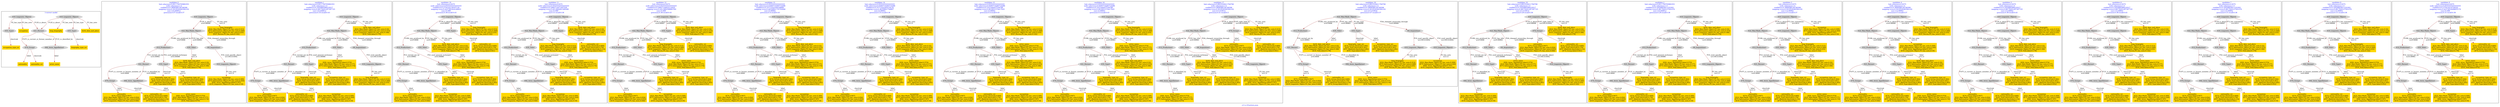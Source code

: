 digraph n0 {
fontcolor="blue"
remincross="true"
label="s11-s-19-artists.json"
subgraph cluster_0 {
label="1-correct model"
n2[style="filled",color="white",fillcolor="lightgray",label="E21_Person1"];
n3[style="filled",color="white",fillcolor="lightgray",label="E74_Group1"];
n4[style="filled",color="white",fillcolor="lightgray",label="E82_Actor_Appellation1"];
n5[style="filled",color="white",fillcolor="lightgray",label="E33_Linguistic_Object1"];
n6[style="filled",color="white",fillcolor="lightgray",label="E55_Type1"];
n7[shape="plaintext",style="filled",fillcolor="gold",label="birth_data_and_place"];
n8[shape="plaintext",style="filled",fillcolor="gold",label="long_biography"];
n9[style="filled",color="white",fillcolor="lightgray",label="E33_Linguistic_Object2"];
n10[style="filled",color="white",fillcolor="lightgray",label="E55_Type2"];
n11[shape="plaintext",style="filled",fillcolor="gold",label="occupation"];
n12[shape="plaintext",style="filled",fillcolor="gold",label="biography_type_uri"];
n13[shape="plaintext",style="filled",fillcolor="gold",label="occupation_type_uri"];
n14[shape="plaintext",style="filled",fillcolor="gold",label="nationality_uri"];
n15[shape="plaintext",style="filled",fillcolor="gold",label="nationality"];
n16[shape="plaintext",style="filled",fillcolor="gold",label="artist_name"];
}
subgraph cluster_1 {
label="candidate 0\nlink coherence:0.9411764705882353\nnode coherence:1.0\nconfidence:0.3808588156746306\nmapping score:0.5019529385582102\ncost:116.008912\n-precision:0.47-recall:0.57"
n18[style="filled",color="white",fillcolor="lightgray",label="E12_Production1"];
n19[style="filled",color="white",fillcolor="lightgray",label="E21_Person1"];
n20[style="filled",color="white",fillcolor="lightgray",label="E55_Type1"];
n21[style="filled",color="white",fillcolor="lightgray",label="E74_Group1"];
n22[style="filled",color="white",fillcolor="lightgray",label="E82_Actor_Appellation1"];
n23[style="filled",color="white",fillcolor="lightgray",label="E22_Man-Made_Object1"];
n24[style="filled",color="white",fillcolor="lightgray",label="E35_Title1"];
n25[style="filled",color="white",fillcolor="lightgray",label="E8_Acquisition1"];
n26[style="filled",color="white",fillcolor="lightgray",label="E33_Linguistic_Object1"];
n27[style="filled",color="white",fillcolor="lightgray",label="E33_Linguistic_Object2"];
n28[shape="plaintext",style="filled",fillcolor="gold",label="nationality\n[E74_Group,label,0.847]\n[E22_Man-Made_Object,P3_has_note,0.054]\n[E73_Information_Object,P3_has_note,0.053]\n[E33_Linguistic_Object,P3_has_note,0.046]"];
n29[shape="plaintext",style="filled",fillcolor="gold",label="biography_type_uri\n[E74_Group,classLink,0.364]\n[E55_Type,classLink,0.301]\n[E57_Material,classLink,0.282]\n[E55_Type,label,0.052]"];
n30[shape="plaintext",style="filled",fillcolor="gold",label="occupation\n[E22_Man-Made_Object,P3_has_note,0.309]\n[E73_Information_Object,P3_has_note,0.304]\n[E82_Actor_Appellation,label,0.197]\n[E33_Linguistic_Object,P3_has_note,0.19]"];
n31[shape="plaintext",style="filled",fillcolor="gold",label="occupation_type_uri\n[E74_Group,classLink,0.364]\n[E55_Type,classLink,0.301]\n[E57_Material,classLink,0.282]\n[E55_Type,label,0.052]"];
n32[shape="plaintext",style="filled",fillcolor="gold",label="nationality_uri\n[E74_Group,classLink,0.669]\n[E55_Type,classLink,0.176]\n[E57_Material,classLink,0.114]\n[E74_Group,label,0.041]"];
n33[shape="plaintext",style="filled",fillcolor="gold",label="artist_name\n[E82_Actor_Appellation,label,0.574]\n[E22_Man-Made_Object,P3_has_note,0.177]\n[E73_Information_Object,P3_has_note,0.174]\n[E35_Title,label,0.075]"];
n34[shape="plaintext",style="filled",fillcolor="gold",label="long_biography\n[E22_Man-Made_Object,P3_has_note,0.313]\n[E73_Information_Object,P3_has_note,0.309]\n[E33_Linguistic_Object,P3_has_note,0.235]\n[E21_Person,P3_has_note,0.142]"];
n35[shape="plaintext",style="filled",fillcolor="gold",label="birth_data_and_place\n[E22_Man-Made_Object,P3_has_note,0.32]\n[E73_Information_Object,P3_has_note,0.315]\n[E33_Linguistic_Object,P3_has_note,0.186]\n[E35_Title,label,0.179]"];
}
subgraph cluster_2 {
label="candidate 1\nlink coherence:0.9411764705882353\nnode coherence:1.0\nconfidence:0.3202860389219317\nmapping score:0.48176201297397725\ncost:116.008912\n-precision:0.35-recall:0.43"
n37[style="filled",color="white",fillcolor="lightgray",label="E12_Production1"];
n38[style="filled",color="white",fillcolor="lightgray",label="E21_Person1"];
n39[style="filled",color="white",fillcolor="lightgray",label="E55_Type1"];
n40[style="filled",color="white",fillcolor="lightgray",label="E74_Group1"];
n41[style="filled",color="white",fillcolor="lightgray",label="E82_Actor_Appellation1"];
n42[style="filled",color="white",fillcolor="lightgray",label="E22_Man-Made_Object1"];
n43[style="filled",color="white",fillcolor="lightgray",label="E35_Title1"];
n44[style="filled",color="white",fillcolor="lightgray",label="E8_Acquisition1"];
n45[style="filled",color="white",fillcolor="lightgray",label="E33_Linguistic_Object1"];
n46[style="filled",color="white",fillcolor="lightgray",label="E33_Linguistic_Object2"];
n47[shape="plaintext",style="filled",fillcolor="gold",label="nationality\n[E74_Group,label,0.847]\n[E22_Man-Made_Object,P3_has_note,0.054]\n[E73_Information_Object,P3_has_note,0.053]\n[E33_Linguistic_Object,P3_has_note,0.046]"];
n48[shape="plaintext",style="filled",fillcolor="gold",label="biography_type_uri\n[E74_Group,classLink,0.364]\n[E55_Type,classLink,0.301]\n[E57_Material,classLink,0.282]\n[E55_Type,label,0.052]"];
n49[shape="plaintext",style="filled",fillcolor="gold",label="long_biography\n[E22_Man-Made_Object,P3_has_note,0.313]\n[E73_Information_Object,P3_has_note,0.309]\n[E33_Linguistic_Object,P3_has_note,0.235]\n[E21_Person,P3_has_note,0.142]"];
n50[shape="plaintext",style="filled",fillcolor="gold",label="occupation_type_uri\n[E74_Group,classLink,0.364]\n[E55_Type,classLink,0.301]\n[E57_Material,classLink,0.282]\n[E55_Type,label,0.052]"];
n51[shape="plaintext",style="filled",fillcolor="gold",label="nationality_uri\n[E74_Group,classLink,0.669]\n[E55_Type,classLink,0.176]\n[E57_Material,classLink,0.114]\n[E74_Group,label,0.041]"];
n52[shape="plaintext",style="filled",fillcolor="gold",label="birth_data_and_place\n[E22_Man-Made_Object,P3_has_note,0.32]\n[E73_Information_Object,P3_has_note,0.315]\n[E33_Linguistic_Object,P3_has_note,0.186]\n[E35_Title,label,0.179]"];
n53[shape="plaintext",style="filled",fillcolor="gold",label="occupation\n[E22_Man-Made_Object,P3_has_note,0.309]\n[E73_Information_Object,P3_has_note,0.304]\n[E82_Actor_Appellation,label,0.197]\n[E33_Linguistic_Object,P3_has_note,0.19]"];
n54[shape="plaintext",style="filled",fillcolor="gold",label="artist_name\n[E82_Actor_Appellation,label,0.574]\n[E22_Man-Made_Object,P3_has_note,0.177]\n[E73_Information_Object,P3_has_note,0.174]\n[E35_Title,label,0.075]"];
}
subgraph cluster_3 {
label="candidate 10\nlink coherence:0.9375\nnode coherence:0.9333333333333333\nconfidence:0.2754142139167134\nmapping score:0.4237491824166823\ncost:15.999\n-precision:0.38-recall:0.43"
n56[style="filled",color="white",fillcolor="lightgray",label="E12_Production1"];
n57[style="filled",color="white",fillcolor="lightgray",label="E21_Person1"];
n58[style="filled",color="white",fillcolor="lightgray",label="E55_Type1"];
n59[style="filled",color="white",fillcolor="lightgray",label="E74_Group1"];
n60[style="filled",color="white",fillcolor="lightgray",label="E82_Actor_Appellation1"];
n61[style="filled",color="white",fillcolor="lightgray",label="E22_Man-Made_Object1"];
n62[style="filled",color="white",fillcolor="lightgray",label="E35_Title1"];
n63[style="filled",color="white",fillcolor="lightgray",label="E33_Linguistic_Object2"];
n64[style="filled",color="white",fillcolor="lightgray",label="E55_Type2"];
n65[shape="plaintext",style="filled",fillcolor="gold",label="nationality\n[E74_Group,label,0.847]\n[E22_Man-Made_Object,P3_has_note,0.054]\n[E73_Information_Object,P3_has_note,0.053]\n[E33_Linguistic_Object,P3_has_note,0.046]"];
n66[shape="plaintext",style="filled",fillcolor="gold",label="biography_type_uri\n[E74_Group,classLink,0.364]\n[E55_Type,classLink,0.301]\n[E57_Material,classLink,0.282]\n[E55_Type,label,0.052]"];
n67[shape="plaintext",style="filled",fillcolor="gold",label="long_biography\n[E22_Man-Made_Object,P3_has_note,0.313]\n[E73_Information_Object,P3_has_note,0.309]\n[E33_Linguistic_Object,P3_has_note,0.235]\n[E21_Person,P3_has_note,0.142]"];
n68[shape="plaintext",style="filled",fillcolor="gold",label="birth_data_and_place\n[E22_Man-Made_Object,P3_has_note,0.32]\n[E73_Information_Object,P3_has_note,0.315]\n[E33_Linguistic_Object,P3_has_note,0.186]\n[E35_Title,label,0.179]"];
n69[shape="plaintext",style="filled",fillcolor="gold",label="occupation_type_uri\n[E74_Group,classLink,0.364]\n[E55_Type,classLink,0.301]\n[E57_Material,classLink,0.282]\n[E55_Type,label,0.052]"];
n70[shape="plaintext",style="filled",fillcolor="gold",label="nationality_uri\n[E74_Group,classLink,0.669]\n[E55_Type,classLink,0.176]\n[E57_Material,classLink,0.114]\n[E74_Group,label,0.041]"];
n71[shape="plaintext",style="filled",fillcolor="gold",label="occupation\n[E22_Man-Made_Object,P3_has_note,0.309]\n[E73_Information_Object,P3_has_note,0.304]\n[E82_Actor_Appellation,label,0.197]\n[E33_Linguistic_Object,P3_has_note,0.19]"];
n72[shape="plaintext",style="filled",fillcolor="gold",label="artist_name\n[E82_Actor_Appellation,label,0.574]\n[E22_Man-Made_Object,P3_has_note,0.177]\n[E73_Information_Object,P3_has_note,0.174]\n[E35_Title,label,0.075]"];
}
subgraph cluster_4 {
label="candidate 11\nlink coherence:0.9375\nnode coherence:0.9333333333333333\nconfidence:0.2682714471407529\nmapping score:0.4213682601580288\ncost:15.999\n-precision:0.31-recall:0.36"
n74[style="filled",color="white",fillcolor="lightgray",label="E12_Production1"];
n75[style="filled",color="white",fillcolor="lightgray",label="E21_Person1"];
n76[style="filled",color="white",fillcolor="lightgray",label="E55_Type1"];
n77[style="filled",color="white",fillcolor="lightgray",label="E74_Group1"];
n78[style="filled",color="white",fillcolor="lightgray",label="E82_Actor_Appellation1"];
n79[style="filled",color="white",fillcolor="lightgray",label="E22_Man-Made_Object1"];
n80[style="filled",color="white",fillcolor="lightgray",label="E35_Title1"];
n81[style="filled",color="white",fillcolor="lightgray",label="E33_Linguistic_Object2"];
n82[style="filled",color="white",fillcolor="lightgray",label="E55_Type2"];
n83[shape="plaintext",style="filled",fillcolor="gold",label="nationality\n[E74_Group,label,0.847]\n[E22_Man-Made_Object,P3_has_note,0.054]\n[E73_Information_Object,P3_has_note,0.053]\n[E33_Linguistic_Object,P3_has_note,0.046]"];
n84[shape="plaintext",style="filled",fillcolor="gold",label="biography_type_uri\n[E74_Group,classLink,0.364]\n[E55_Type,classLink,0.301]\n[E57_Material,classLink,0.282]\n[E55_Type,label,0.052]"];
n85[shape="plaintext",style="filled",fillcolor="gold",label="long_biography\n[E22_Man-Made_Object,P3_has_note,0.313]\n[E73_Information_Object,P3_has_note,0.309]\n[E33_Linguistic_Object,P3_has_note,0.235]\n[E21_Person,P3_has_note,0.142]"];
n86[shape="plaintext",style="filled",fillcolor="gold",label="birth_data_and_place\n[E22_Man-Made_Object,P3_has_note,0.32]\n[E73_Information_Object,P3_has_note,0.315]\n[E33_Linguistic_Object,P3_has_note,0.186]\n[E35_Title,label,0.179]"];
n87[shape="plaintext",style="filled",fillcolor="gold",label="occupation_type_uri\n[E74_Group,classLink,0.364]\n[E55_Type,classLink,0.301]\n[E57_Material,classLink,0.282]\n[E55_Type,label,0.052]"];
n88[shape="plaintext",style="filled",fillcolor="gold",label="nationality_uri\n[E74_Group,classLink,0.669]\n[E55_Type,classLink,0.176]\n[E57_Material,classLink,0.114]\n[E74_Group,label,0.041]"];
n89[shape="plaintext",style="filled",fillcolor="gold",label="occupation\n[E22_Man-Made_Object,P3_has_note,0.309]\n[E73_Information_Object,P3_has_note,0.304]\n[E82_Actor_Appellation,label,0.197]\n[E33_Linguistic_Object,P3_has_note,0.19]"];
n90[shape="plaintext",style="filled",fillcolor="gold",label="artist_name\n[E82_Actor_Appellation,label,0.574]\n[E22_Man-Made_Object,P3_has_note,0.177]\n[E73_Information_Object,P3_has_note,0.174]\n[E35_Title,label,0.075]"];
}
subgraph cluster_5 {
label="candidate 12\nlink coherence:0.9375\nnode coherence:0.9333333333333333\nconfidence:0.26827144633114425\nmapping score:0.4213682598881592\ncost:15.999\n-precision:0.38-recall:0.43"
n92[style="filled",color="white",fillcolor="lightgray",label="E12_Production1"];
n93[style="filled",color="white",fillcolor="lightgray",label="E21_Person1"];
n94[style="filled",color="white",fillcolor="lightgray",label="E55_Type1"];
n95[style="filled",color="white",fillcolor="lightgray",label="E74_Group1"];
n96[style="filled",color="white",fillcolor="lightgray",label="E82_Actor_Appellation1"];
n97[style="filled",color="white",fillcolor="lightgray",label="E22_Man-Made_Object1"];
n98[style="filled",color="white",fillcolor="lightgray",label="E35_Title1"];
n99[style="filled",color="white",fillcolor="lightgray",label="E33_Linguistic_Object2"];
n100[style="filled",color="white",fillcolor="lightgray",label="E55_Type2"];
n101[shape="plaintext",style="filled",fillcolor="gold",label="nationality\n[E74_Group,label,0.847]\n[E22_Man-Made_Object,P3_has_note,0.054]\n[E73_Information_Object,P3_has_note,0.053]\n[E33_Linguistic_Object,P3_has_note,0.046]"];
n102[shape="plaintext",style="filled",fillcolor="gold",label="biography_type_uri\n[E74_Group,classLink,0.364]\n[E55_Type,classLink,0.301]\n[E57_Material,classLink,0.282]\n[E55_Type,label,0.052]"];
n103[shape="plaintext",style="filled",fillcolor="gold",label="long_biography\n[E22_Man-Made_Object,P3_has_note,0.313]\n[E73_Information_Object,P3_has_note,0.309]\n[E33_Linguistic_Object,P3_has_note,0.235]\n[E21_Person,P3_has_note,0.142]"];
n104[shape="plaintext",style="filled",fillcolor="gold",label="birth_data_and_place\n[E22_Man-Made_Object,P3_has_note,0.32]\n[E73_Information_Object,P3_has_note,0.315]\n[E33_Linguistic_Object,P3_has_note,0.186]\n[E35_Title,label,0.179]"];
n105[shape="plaintext",style="filled",fillcolor="gold",label="occupation_type_uri\n[E74_Group,classLink,0.364]\n[E55_Type,classLink,0.301]\n[E57_Material,classLink,0.282]\n[E55_Type,label,0.052]"];
n106[shape="plaintext",style="filled",fillcolor="gold",label="nationality_uri\n[E74_Group,classLink,0.669]\n[E55_Type,classLink,0.176]\n[E57_Material,classLink,0.114]\n[E74_Group,label,0.041]"];
n107[shape="plaintext",style="filled",fillcolor="gold",label="occupation\n[E22_Man-Made_Object,P3_has_note,0.309]\n[E73_Information_Object,P3_has_note,0.304]\n[E82_Actor_Appellation,label,0.197]\n[E33_Linguistic_Object,P3_has_note,0.19]"];
n108[shape="plaintext",style="filled",fillcolor="gold",label="artist_name\n[E82_Actor_Appellation,label,0.574]\n[E22_Man-Made_Object,P3_has_note,0.177]\n[E73_Information_Object,P3_has_note,0.174]\n[E35_Title,label,0.075]"];
}
subgraph cluster_6 {
label="candidate 13\nlink coherence:0.9333333333333333\nnode coherence:0.9285714285714286\nconfidence:0.33713322344238994\nmapping score:0.46356821733793946\ncost:14.99902\n-precision:0.4-recall:0.43"
n110[style="filled",color="white",fillcolor="lightgray",label="E12_Production1"];
n111[style="filled",color="white",fillcolor="lightgray",label="E21_Person1"];
n112[style="filled",color="white",fillcolor="lightgray",label="E55_Type1"];
n113[style="filled",color="white",fillcolor="lightgray",label="E74_Group1"];
n114[style="filled",color="white",fillcolor="lightgray",label="E82_Actor_Appellation1"];
n115[style="filled",color="white",fillcolor="lightgray",label="E22_Man-Made_Object1"];
n116[style="filled",color="white",fillcolor="lightgray",label="E35_Title1"];
n117[style="filled",color="white",fillcolor="lightgray",label="E33_Linguistic_Object2"];
n118[shape="plaintext",style="filled",fillcolor="gold",label="nationality\n[E74_Group,label,0.847]\n[E22_Man-Made_Object,P3_has_note,0.054]\n[E73_Information_Object,P3_has_note,0.053]\n[E33_Linguistic_Object,P3_has_note,0.046]"];
n119[shape="plaintext",style="filled",fillcolor="gold",label="biography_type_uri\n[E74_Group,classLink,0.364]\n[E55_Type,classLink,0.301]\n[E57_Material,classLink,0.282]\n[E55_Type,label,0.052]"];
n120[shape="plaintext",style="filled",fillcolor="gold",label="long_biography\n[E22_Man-Made_Object,P3_has_note,0.313]\n[E73_Information_Object,P3_has_note,0.309]\n[E33_Linguistic_Object,P3_has_note,0.235]\n[E21_Person,P3_has_note,0.142]"];
n121[shape="plaintext",style="filled",fillcolor="gold",label="birth_data_and_place\n[E22_Man-Made_Object,P3_has_note,0.32]\n[E73_Information_Object,P3_has_note,0.315]\n[E33_Linguistic_Object,P3_has_note,0.186]\n[E35_Title,label,0.179]"];
n122[shape="plaintext",style="filled",fillcolor="gold",label="occupation_type_uri\n[E74_Group,classLink,0.364]\n[E55_Type,classLink,0.301]\n[E57_Material,classLink,0.282]\n[E55_Type,label,0.052]"];
n123[shape="plaintext",style="filled",fillcolor="gold",label="nationality_uri\n[E74_Group,classLink,0.669]\n[E55_Type,classLink,0.176]\n[E57_Material,classLink,0.114]\n[E74_Group,label,0.041]"];
n124[shape="plaintext",style="filled",fillcolor="gold",label="occupation\n[E22_Man-Made_Object,P3_has_note,0.309]\n[E73_Information_Object,P3_has_note,0.304]\n[E82_Actor_Appellation,label,0.197]\n[E33_Linguistic_Object,P3_has_note,0.19]"];
n125[shape="plaintext",style="filled",fillcolor="gold",label="artist_name\n[E82_Actor_Appellation,label,0.574]\n[E22_Man-Made_Object,P3_has_note,0.177]\n[E73_Information_Object,P3_has_note,0.174]\n[E35_Title,label,0.075]"];
}
subgraph cluster_7 {
label="candidate 14\nlink coherence:0.9333333333333333\nnode coherence:0.9285714285714286\nconfidence:0.33713322263278134\nmapping score:0.46356821706807\ncost:14.99902\n-precision:0.33-recall:0.36"
n127[style="filled",color="white",fillcolor="lightgray",label="E12_Production1"];
n128[style="filled",color="white",fillcolor="lightgray",label="E21_Person1"];
n129[style="filled",color="white",fillcolor="lightgray",label="E55_Type1"];
n130[style="filled",color="white",fillcolor="lightgray",label="E74_Group1"];
n131[style="filled",color="white",fillcolor="lightgray",label="E82_Actor_Appellation1"];
n132[style="filled",color="white",fillcolor="lightgray",label="E22_Man-Made_Object1"];
n133[style="filled",color="white",fillcolor="lightgray",label="E35_Title1"];
n134[style="filled",color="white",fillcolor="lightgray",label="E33_Linguistic_Object2"];
n135[shape="plaintext",style="filled",fillcolor="gold",label="nationality\n[E74_Group,label,0.847]\n[E22_Man-Made_Object,P3_has_note,0.054]\n[E73_Information_Object,P3_has_note,0.053]\n[E33_Linguistic_Object,P3_has_note,0.046]"];
n136[shape="plaintext",style="filled",fillcolor="gold",label="biography_type_uri\n[E74_Group,classLink,0.364]\n[E55_Type,classLink,0.301]\n[E57_Material,classLink,0.282]\n[E55_Type,label,0.052]"];
n137[shape="plaintext",style="filled",fillcolor="gold",label="long_biography\n[E22_Man-Made_Object,P3_has_note,0.313]\n[E73_Information_Object,P3_has_note,0.309]\n[E33_Linguistic_Object,P3_has_note,0.235]\n[E21_Person,P3_has_note,0.142]"];
n138[shape="plaintext",style="filled",fillcolor="gold",label="birth_data_and_place\n[E22_Man-Made_Object,P3_has_note,0.32]\n[E73_Information_Object,P3_has_note,0.315]\n[E33_Linguistic_Object,P3_has_note,0.186]\n[E35_Title,label,0.179]"];
n139[shape="plaintext",style="filled",fillcolor="gold",label="occupation_type_uri\n[E74_Group,classLink,0.364]\n[E55_Type,classLink,0.301]\n[E57_Material,classLink,0.282]\n[E55_Type,label,0.052]"];
n140[shape="plaintext",style="filled",fillcolor="gold",label="nationality_uri\n[E74_Group,classLink,0.669]\n[E55_Type,classLink,0.176]\n[E57_Material,classLink,0.114]\n[E74_Group,label,0.041]"];
n141[shape="plaintext",style="filled",fillcolor="gold",label="occupation\n[E22_Man-Made_Object,P3_has_note,0.309]\n[E73_Information_Object,P3_has_note,0.304]\n[E82_Actor_Appellation,label,0.197]\n[E33_Linguistic_Object,P3_has_note,0.19]"];
n142[shape="plaintext",style="filled",fillcolor="gold",label="artist_name\n[E82_Actor_Appellation,label,0.574]\n[E22_Man-Made_Object,P3_has_note,0.177]\n[E73_Information_Object,P3_has_note,0.174]\n[E35_Title,label,0.075]"];
}
subgraph cluster_8 {
label="candidate 15\nlink coherence:0.9333333333333333\nnode coherence:0.9285714285714286\nconfidence:0.3321440437536789\nmapping score:0.4619051574417025\ncost:14.99902\n-precision:0.4-recall:0.43"
n144[style="filled",color="white",fillcolor="lightgray",label="E12_Production1"];
n145[style="filled",color="white",fillcolor="lightgray",label="E21_Person1"];
n146[style="filled",color="white",fillcolor="lightgray",label="E55_Type1"];
n147[style="filled",color="white",fillcolor="lightgray",label="E74_Group1"];
n148[style="filled",color="white",fillcolor="lightgray",label="E82_Actor_Appellation1"];
n149[style="filled",color="white",fillcolor="lightgray",label="E22_Man-Made_Object1"];
n150[style="filled",color="white",fillcolor="lightgray",label="E35_Title1"];
n151[style="filled",color="white",fillcolor="lightgray",label="E33_Linguistic_Object2"];
n152[shape="plaintext",style="filled",fillcolor="gold",label="nationality\n[E74_Group,label,0.847]\n[E22_Man-Made_Object,P3_has_note,0.054]\n[E73_Information_Object,P3_has_note,0.053]\n[E33_Linguistic_Object,P3_has_note,0.046]"];
n153[shape="plaintext",style="filled",fillcolor="gold",label="artist_name\n[E82_Actor_Appellation,label,0.574]\n[E22_Man-Made_Object,P3_has_note,0.177]\n[E73_Information_Object,P3_has_note,0.174]\n[E35_Title,label,0.075]"];
n154[shape="plaintext",style="filled",fillcolor="gold",label="biography_type_uri\n[E74_Group,classLink,0.364]\n[E55_Type,classLink,0.301]\n[E57_Material,classLink,0.282]\n[E55_Type,label,0.052]"];
n155[shape="plaintext",style="filled",fillcolor="gold",label="long_biography\n[E22_Man-Made_Object,P3_has_note,0.313]\n[E73_Information_Object,P3_has_note,0.309]\n[E33_Linguistic_Object,P3_has_note,0.235]\n[E21_Person,P3_has_note,0.142]"];
n156[shape="plaintext",style="filled",fillcolor="gold",label="occupation_type_uri\n[E74_Group,classLink,0.364]\n[E55_Type,classLink,0.301]\n[E57_Material,classLink,0.282]\n[E55_Type,label,0.052]"];
n157[shape="plaintext",style="filled",fillcolor="gold",label="nationality_uri\n[E74_Group,classLink,0.669]\n[E55_Type,classLink,0.176]\n[E57_Material,classLink,0.114]\n[E74_Group,label,0.041]"];
n158[shape="plaintext",style="filled",fillcolor="gold",label="occupation\n[E22_Man-Made_Object,P3_has_note,0.309]\n[E73_Information_Object,P3_has_note,0.304]\n[E82_Actor_Appellation,label,0.197]\n[E33_Linguistic_Object,P3_has_note,0.19]"];
n159[shape="plaintext",style="filled",fillcolor="gold",label="birth_data_and_place\n[E22_Man-Made_Object,P3_has_note,0.32]\n[E73_Information_Object,P3_has_note,0.315]\n[E33_Linguistic_Object,P3_has_note,0.186]\n[E35_Title,label,0.179]"];
}
subgraph cluster_9 {
label="candidate 16\nlink coherence:0.9333333333333333\nnode coherence:0.9285714285714286\nconfidence:0.3321440437536789\nmapping score:0.4619051574417025\ncost:14.99903\n-precision:0.4-recall:0.43"
n161[style="filled",color="white",fillcolor="lightgray",label="E12_Production1"];
n162[style="filled",color="white",fillcolor="lightgray",label="E21_Person1"];
n163[style="filled",color="white",fillcolor="lightgray",label="E55_Type1"];
n164[style="filled",color="white",fillcolor="lightgray",label="E74_Group1"];
n165[style="filled",color="white",fillcolor="lightgray",label="E82_Actor_Appellation1"];
n166[style="filled",color="white",fillcolor="lightgray",label="E22_Man-Made_Object1"];
n167[style="filled",color="white",fillcolor="lightgray",label="E35_Title1"];
n168[style="filled",color="white",fillcolor="lightgray",label="E33_Linguistic_Object1"];
n169[shape="plaintext",style="filled",fillcolor="gold",label="nationality\n[E74_Group,label,0.847]\n[E22_Man-Made_Object,P3_has_note,0.054]\n[E73_Information_Object,P3_has_note,0.053]\n[E33_Linguistic_Object,P3_has_note,0.046]"];
n170[shape="plaintext",style="filled",fillcolor="gold",label="artist_name\n[E82_Actor_Appellation,label,0.574]\n[E22_Man-Made_Object,P3_has_note,0.177]\n[E73_Information_Object,P3_has_note,0.174]\n[E35_Title,label,0.075]"];
n171[shape="plaintext",style="filled",fillcolor="gold",label="biography_type_uri\n[E74_Group,classLink,0.364]\n[E55_Type,classLink,0.301]\n[E57_Material,classLink,0.282]\n[E55_Type,label,0.052]"];
n172[shape="plaintext",style="filled",fillcolor="gold",label="occupation_type_uri\n[E74_Group,classLink,0.364]\n[E55_Type,classLink,0.301]\n[E57_Material,classLink,0.282]\n[E55_Type,label,0.052]"];
n173[shape="plaintext",style="filled",fillcolor="gold",label="nationality_uri\n[E74_Group,classLink,0.669]\n[E55_Type,classLink,0.176]\n[E57_Material,classLink,0.114]\n[E74_Group,label,0.041]"];
n174[shape="plaintext",style="filled",fillcolor="gold",label="long_biography\n[E22_Man-Made_Object,P3_has_note,0.313]\n[E73_Information_Object,P3_has_note,0.309]\n[E33_Linguistic_Object,P3_has_note,0.235]\n[E21_Person,P3_has_note,0.142]"];
n175[shape="plaintext",style="filled",fillcolor="gold",label="occupation\n[E22_Man-Made_Object,P3_has_note,0.309]\n[E73_Information_Object,P3_has_note,0.304]\n[E82_Actor_Appellation,label,0.197]\n[E33_Linguistic_Object,P3_has_note,0.19]"];
n176[shape="plaintext",style="filled",fillcolor="gold",label="birth_data_and_place\n[E22_Man-Made_Object,P3_has_note,0.32]\n[E73_Information_Object,P3_has_note,0.315]\n[E33_Linguistic_Object,P3_has_note,0.186]\n[E35_Title,label,0.179]"];
}
subgraph cluster_10 {
label="candidate 17\nlink coherence:0.8823529411764706\nnode coherence:1.0\nconfidence:0.3808588156746306\nmapping score:0.5019529385582102\ncost:215.019014\n-precision:0.41-recall:0.5"
n178[style="filled",color="white",fillcolor="lightgray",label="E12_Production1"];
n179[style="filled",color="white",fillcolor="lightgray",label="E21_Person1"];
n180[style="filled",color="white",fillcolor="lightgray",label="E55_Type1"];
n181[style="filled",color="white",fillcolor="lightgray",label="E82_Actor_Appellation1"];
n182[style="filled",color="white",fillcolor="lightgray",label="E22_Man-Made_Object1"];
n183[style="filled",color="white",fillcolor="lightgray",label="E35_Title1"];
n184[style="filled",color="white",fillcolor="lightgray",label="E8_Acquisition1"];
n185[style="filled",color="white",fillcolor="lightgray",label="E33_Linguistic_Object1"];
n186[style="filled",color="white",fillcolor="lightgray",label="E74_Group1"];
n187[style="filled",color="white",fillcolor="lightgray",label="E33_Linguistic_Object2"];
n188[shape="plaintext",style="filled",fillcolor="gold",label="nationality\n[E74_Group,label,0.847]\n[E22_Man-Made_Object,P3_has_note,0.054]\n[E73_Information_Object,P3_has_note,0.053]\n[E33_Linguistic_Object,P3_has_note,0.046]"];
n189[shape="plaintext",style="filled",fillcolor="gold",label="biography_type_uri\n[E74_Group,classLink,0.364]\n[E55_Type,classLink,0.301]\n[E57_Material,classLink,0.282]\n[E55_Type,label,0.052]"];
n190[shape="plaintext",style="filled",fillcolor="gold",label="occupation\n[E22_Man-Made_Object,P3_has_note,0.309]\n[E73_Information_Object,P3_has_note,0.304]\n[E82_Actor_Appellation,label,0.197]\n[E33_Linguistic_Object,P3_has_note,0.19]"];
n191[shape="plaintext",style="filled",fillcolor="gold",label="occupation_type_uri\n[E74_Group,classLink,0.364]\n[E55_Type,classLink,0.301]\n[E57_Material,classLink,0.282]\n[E55_Type,label,0.052]"];
n192[shape="plaintext",style="filled",fillcolor="gold",label="nationality_uri\n[E74_Group,classLink,0.669]\n[E55_Type,classLink,0.176]\n[E57_Material,classLink,0.114]\n[E74_Group,label,0.041]"];
n193[shape="plaintext",style="filled",fillcolor="gold",label="artist_name\n[E82_Actor_Appellation,label,0.574]\n[E22_Man-Made_Object,P3_has_note,0.177]\n[E73_Information_Object,P3_has_note,0.174]\n[E35_Title,label,0.075]"];
n194[shape="plaintext",style="filled",fillcolor="gold",label="long_biography\n[E22_Man-Made_Object,P3_has_note,0.313]\n[E73_Information_Object,P3_has_note,0.309]\n[E33_Linguistic_Object,P3_has_note,0.235]\n[E21_Person,P3_has_note,0.142]"];
n195[shape="plaintext",style="filled",fillcolor="gold",label="birth_data_and_place\n[E22_Man-Made_Object,P3_has_note,0.32]\n[E73_Information_Object,P3_has_note,0.315]\n[E33_Linguistic_Object,P3_has_note,0.186]\n[E35_Title,label,0.179]"];
}
subgraph cluster_11 {
label="candidate 18\nlink coherence:0.8823529411764706\nnode coherence:1.0\nconfidence:0.3808588156746306\nmapping score:0.5019529385582102\ncost:215.019024\n-precision:0.47-recall:0.57"
n197[style="filled",color="white",fillcolor="lightgray",label="E12_Production1"];
n198[style="filled",color="white",fillcolor="lightgray",label="E21_Person1"];
n199[style="filled",color="white",fillcolor="lightgray",label="E74_Group1"];
n200[style="filled",color="white",fillcolor="lightgray",label="E82_Actor_Appellation1"];
n201[style="filled",color="white",fillcolor="lightgray",label="E22_Man-Made_Object1"];
n202[style="filled",color="white",fillcolor="lightgray",label="E35_Title1"];
n203[style="filled",color="white",fillcolor="lightgray",label="E55_Type1"];
n204[style="filled",color="white",fillcolor="lightgray",label="E8_Acquisition1"];
n205[style="filled",color="white",fillcolor="lightgray",label="E33_Linguistic_Object1"];
n206[style="filled",color="white",fillcolor="lightgray",label="E33_Linguistic_Object2"];
n207[shape="plaintext",style="filled",fillcolor="gold",label="nationality\n[E74_Group,label,0.847]\n[E22_Man-Made_Object,P3_has_note,0.054]\n[E73_Information_Object,P3_has_note,0.053]\n[E33_Linguistic_Object,P3_has_note,0.046]"];
n208[shape="plaintext",style="filled",fillcolor="gold",label="biography_type_uri\n[E74_Group,classLink,0.364]\n[E55_Type,classLink,0.301]\n[E57_Material,classLink,0.282]\n[E55_Type,label,0.052]"];
n209[shape="plaintext",style="filled",fillcolor="gold",label="occupation\n[E22_Man-Made_Object,P3_has_note,0.309]\n[E73_Information_Object,P3_has_note,0.304]\n[E82_Actor_Appellation,label,0.197]\n[E33_Linguistic_Object,P3_has_note,0.19]"];
n210[shape="plaintext",style="filled",fillcolor="gold",label="occupation_type_uri\n[E74_Group,classLink,0.364]\n[E55_Type,classLink,0.301]\n[E57_Material,classLink,0.282]\n[E55_Type,label,0.052]"];
n211[shape="plaintext",style="filled",fillcolor="gold",label="nationality_uri\n[E74_Group,classLink,0.669]\n[E55_Type,classLink,0.176]\n[E57_Material,classLink,0.114]\n[E74_Group,label,0.041]"];
n212[shape="plaintext",style="filled",fillcolor="gold",label="artist_name\n[E82_Actor_Appellation,label,0.574]\n[E22_Man-Made_Object,P3_has_note,0.177]\n[E73_Information_Object,P3_has_note,0.174]\n[E35_Title,label,0.075]"];
n213[shape="plaintext",style="filled",fillcolor="gold",label="long_biography\n[E22_Man-Made_Object,P3_has_note,0.313]\n[E73_Information_Object,P3_has_note,0.309]\n[E33_Linguistic_Object,P3_has_note,0.235]\n[E21_Person,P3_has_note,0.142]"];
n214[shape="plaintext",style="filled",fillcolor="gold",label="birth_data_and_place\n[E22_Man-Made_Object,P3_has_note,0.32]\n[E73_Information_Object,P3_has_note,0.315]\n[E33_Linguistic_Object,P3_has_note,0.186]\n[E35_Title,label,0.179]"];
}
subgraph cluster_12 {
label="candidate 19\nlink coherence:0.8823529411764706\nnode coherence:1.0\nconfidence:0.3202860389219317\nmapping score:0.48176201297397725\ncost:215.019014\n-precision:0.29-recall:0.36"
n216[style="filled",color="white",fillcolor="lightgray",label="E12_Production1"];
n217[style="filled",color="white",fillcolor="lightgray",label="E21_Person1"];
n218[style="filled",color="white",fillcolor="lightgray",label="E55_Type1"];
n219[style="filled",color="white",fillcolor="lightgray",label="E82_Actor_Appellation1"];
n220[style="filled",color="white",fillcolor="lightgray",label="E22_Man-Made_Object1"];
n221[style="filled",color="white",fillcolor="lightgray",label="E35_Title1"];
n222[style="filled",color="white",fillcolor="lightgray",label="E8_Acquisition1"];
n223[style="filled",color="white",fillcolor="lightgray",label="E33_Linguistic_Object1"];
n224[style="filled",color="white",fillcolor="lightgray",label="E74_Group1"];
n225[style="filled",color="white",fillcolor="lightgray",label="E33_Linguistic_Object2"];
n226[shape="plaintext",style="filled",fillcolor="gold",label="nationality\n[E74_Group,label,0.847]\n[E22_Man-Made_Object,P3_has_note,0.054]\n[E73_Information_Object,P3_has_note,0.053]\n[E33_Linguistic_Object,P3_has_note,0.046]"];
n227[shape="plaintext",style="filled",fillcolor="gold",label="biography_type_uri\n[E74_Group,classLink,0.364]\n[E55_Type,classLink,0.301]\n[E57_Material,classLink,0.282]\n[E55_Type,label,0.052]"];
n228[shape="plaintext",style="filled",fillcolor="gold",label="long_biography\n[E22_Man-Made_Object,P3_has_note,0.313]\n[E73_Information_Object,P3_has_note,0.309]\n[E33_Linguistic_Object,P3_has_note,0.235]\n[E21_Person,P3_has_note,0.142]"];
n229[shape="plaintext",style="filled",fillcolor="gold",label="occupation_type_uri\n[E74_Group,classLink,0.364]\n[E55_Type,classLink,0.301]\n[E57_Material,classLink,0.282]\n[E55_Type,label,0.052]"];
n230[shape="plaintext",style="filled",fillcolor="gold",label="nationality_uri\n[E74_Group,classLink,0.669]\n[E55_Type,classLink,0.176]\n[E57_Material,classLink,0.114]\n[E74_Group,label,0.041]"];
n231[shape="plaintext",style="filled",fillcolor="gold",label="birth_data_and_place\n[E22_Man-Made_Object,P3_has_note,0.32]\n[E73_Information_Object,P3_has_note,0.315]\n[E33_Linguistic_Object,P3_has_note,0.186]\n[E35_Title,label,0.179]"];
n232[shape="plaintext",style="filled",fillcolor="gold",label="occupation\n[E22_Man-Made_Object,P3_has_note,0.309]\n[E73_Information_Object,P3_has_note,0.304]\n[E82_Actor_Appellation,label,0.197]\n[E33_Linguistic_Object,P3_has_note,0.19]"];
n233[shape="plaintext",style="filled",fillcolor="gold",label="artist_name\n[E82_Actor_Appellation,label,0.574]\n[E22_Man-Made_Object,P3_has_note,0.177]\n[E73_Information_Object,P3_has_note,0.174]\n[E35_Title,label,0.075]"];
}
subgraph cluster_13 {
label="candidate 2\nlink coherence:0.9411764705882353\nnode coherence:1.0\nconfidence:0.32028603811232303\nmapping score:0.4817620127041076\ncost:116.008912\n-precision:0.29-recall:0.36"
n235[style="filled",color="white",fillcolor="lightgray",label="E12_Production1"];
n236[style="filled",color="white",fillcolor="lightgray",label="E21_Person1"];
n237[style="filled",color="white",fillcolor="lightgray",label="E55_Type1"];
n238[style="filled",color="white",fillcolor="lightgray",label="E74_Group1"];
n239[style="filled",color="white",fillcolor="lightgray",label="E82_Actor_Appellation1"];
n240[style="filled",color="white",fillcolor="lightgray",label="E22_Man-Made_Object1"];
n241[style="filled",color="white",fillcolor="lightgray",label="E35_Title1"];
n242[style="filled",color="white",fillcolor="lightgray",label="E8_Acquisition1"];
n243[style="filled",color="white",fillcolor="lightgray",label="E33_Linguistic_Object1"];
n244[style="filled",color="white",fillcolor="lightgray",label="E33_Linguistic_Object2"];
n245[shape="plaintext",style="filled",fillcolor="gold",label="nationality\n[E74_Group,label,0.847]\n[E22_Man-Made_Object,P3_has_note,0.054]\n[E73_Information_Object,P3_has_note,0.053]\n[E33_Linguistic_Object,P3_has_note,0.046]"];
n246[shape="plaintext",style="filled",fillcolor="gold",label="biography_type_uri\n[E74_Group,classLink,0.364]\n[E55_Type,classLink,0.301]\n[E57_Material,classLink,0.282]\n[E55_Type,label,0.052]"];
n247[shape="plaintext",style="filled",fillcolor="gold",label="long_biography\n[E22_Man-Made_Object,P3_has_note,0.313]\n[E73_Information_Object,P3_has_note,0.309]\n[E33_Linguistic_Object,P3_has_note,0.235]\n[E21_Person,P3_has_note,0.142]"];
n248[shape="plaintext",style="filled",fillcolor="gold",label="occupation_type_uri\n[E74_Group,classLink,0.364]\n[E55_Type,classLink,0.301]\n[E57_Material,classLink,0.282]\n[E55_Type,label,0.052]"];
n249[shape="plaintext",style="filled",fillcolor="gold",label="nationality_uri\n[E74_Group,classLink,0.669]\n[E55_Type,classLink,0.176]\n[E57_Material,classLink,0.114]\n[E74_Group,label,0.041]"];
n250[shape="plaintext",style="filled",fillcolor="gold",label="birth_data_and_place\n[E22_Man-Made_Object,P3_has_note,0.32]\n[E73_Information_Object,P3_has_note,0.315]\n[E33_Linguistic_Object,P3_has_note,0.186]\n[E35_Title,label,0.179]"];
n251[shape="plaintext",style="filled",fillcolor="gold",label="occupation\n[E22_Man-Made_Object,P3_has_note,0.309]\n[E73_Information_Object,P3_has_note,0.304]\n[E82_Actor_Appellation,label,0.197]\n[E33_Linguistic_Object,P3_has_note,0.19]"];
n252[shape="plaintext",style="filled",fillcolor="gold",label="artist_name\n[E82_Actor_Appellation,label,0.574]\n[E22_Man-Made_Object,P3_has_note,0.177]\n[E73_Information_Object,P3_has_note,0.174]\n[E35_Title,label,0.075]"];
}
subgraph cluster_14 {
label="candidate 3\nlink coherence:0.9375\nnode coherence:1.0\nconfidence:0.3808588156746306\nmapping score:0.5019529385582102\ncost:114.99902\n-precision:0.5-recall:0.57"
n254[style="filled",color="white",fillcolor="lightgray",label="E12_Production1"];
n255[style="filled",color="white",fillcolor="lightgray",label="E21_Person1"];
n256[style="filled",color="white",fillcolor="lightgray",label="E55_Type1"];
n257[style="filled",color="white",fillcolor="lightgray",label="E74_Group1"];
n258[style="filled",color="white",fillcolor="lightgray",label="E82_Actor_Appellation1"];
n259[style="filled",color="white",fillcolor="lightgray",label="E22_Man-Made_Object1"];
n260[style="filled",color="white",fillcolor="lightgray",label="E35_Title1"];
n261[style="filled",color="white",fillcolor="lightgray",label="E33_Linguistic_Object2"];
n262[style="filled",color="white",fillcolor="lightgray",label="E33_Linguistic_Object1"];
n263[shape="plaintext",style="filled",fillcolor="gold",label="nationality\n[E74_Group,label,0.847]\n[E22_Man-Made_Object,P3_has_note,0.054]\n[E73_Information_Object,P3_has_note,0.053]\n[E33_Linguistic_Object,P3_has_note,0.046]"];
n264[shape="plaintext",style="filled",fillcolor="gold",label="biography_type_uri\n[E74_Group,classLink,0.364]\n[E55_Type,classLink,0.301]\n[E57_Material,classLink,0.282]\n[E55_Type,label,0.052]"];
n265[shape="plaintext",style="filled",fillcolor="gold",label="occupation\n[E22_Man-Made_Object,P3_has_note,0.309]\n[E73_Information_Object,P3_has_note,0.304]\n[E82_Actor_Appellation,label,0.197]\n[E33_Linguistic_Object,P3_has_note,0.19]"];
n266[shape="plaintext",style="filled",fillcolor="gold",label="occupation_type_uri\n[E74_Group,classLink,0.364]\n[E55_Type,classLink,0.301]\n[E57_Material,classLink,0.282]\n[E55_Type,label,0.052]"];
n267[shape="plaintext",style="filled",fillcolor="gold",label="nationality_uri\n[E74_Group,classLink,0.669]\n[E55_Type,classLink,0.176]\n[E57_Material,classLink,0.114]\n[E74_Group,label,0.041]"];
n268[shape="plaintext",style="filled",fillcolor="gold",label="artist_name\n[E82_Actor_Appellation,label,0.574]\n[E22_Man-Made_Object,P3_has_note,0.177]\n[E73_Information_Object,P3_has_note,0.174]\n[E35_Title,label,0.075]"];
n269[shape="plaintext",style="filled",fillcolor="gold",label="long_biography\n[E22_Man-Made_Object,P3_has_note,0.313]\n[E73_Information_Object,P3_has_note,0.309]\n[E33_Linguistic_Object,P3_has_note,0.235]\n[E21_Person,P3_has_note,0.142]"];
n270[shape="plaintext",style="filled",fillcolor="gold",label="birth_data_and_place\n[E22_Man-Made_Object,P3_has_note,0.32]\n[E73_Information_Object,P3_has_note,0.315]\n[E33_Linguistic_Object,P3_has_note,0.186]\n[E35_Title,label,0.179]"];
}
subgraph cluster_15 {
label="candidate 4\nlink coherence:0.9375\nnode coherence:1.0\nconfidence:0.3808588156746306\nmapping score:0.5019529385582102\ncost:114.99903\n-precision:0.5-recall:0.57"
n272[style="filled",color="white",fillcolor="lightgray",label="E12_Production1"];
n273[style="filled",color="white",fillcolor="lightgray",label="E21_Person1"];
n274[style="filled",color="white",fillcolor="lightgray",label="E55_Type1"];
n275[style="filled",color="white",fillcolor="lightgray",label="E74_Group1"];
n276[style="filled",color="white",fillcolor="lightgray",label="E82_Actor_Appellation1"];
n277[style="filled",color="white",fillcolor="lightgray",label="E22_Man-Made_Object1"];
n278[style="filled",color="white",fillcolor="lightgray",label="E35_Title1"];
n279[style="filled",color="white",fillcolor="lightgray",label="E33_Linguistic_Object1"];
n280[style="filled",color="white",fillcolor="lightgray",label="E33_Linguistic_Object2"];
n281[shape="plaintext",style="filled",fillcolor="gold",label="nationality\n[E74_Group,label,0.847]\n[E22_Man-Made_Object,P3_has_note,0.054]\n[E73_Information_Object,P3_has_note,0.053]\n[E33_Linguistic_Object,P3_has_note,0.046]"];
n282[shape="plaintext",style="filled",fillcolor="gold",label="biography_type_uri\n[E74_Group,classLink,0.364]\n[E55_Type,classLink,0.301]\n[E57_Material,classLink,0.282]\n[E55_Type,label,0.052]"];
n283[shape="plaintext",style="filled",fillcolor="gold",label="occupation\n[E22_Man-Made_Object,P3_has_note,0.309]\n[E73_Information_Object,P3_has_note,0.304]\n[E82_Actor_Appellation,label,0.197]\n[E33_Linguistic_Object,P3_has_note,0.19]"];
n284[shape="plaintext",style="filled",fillcolor="gold",label="occupation_type_uri\n[E74_Group,classLink,0.364]\n[E55_Type,classLink,0.301]\n[E57_Material,classLink,0.282]\n[E55_Type,label,0.052]"];
n285[shape="plaintext",style="filled",fillcolor="gold",label="nationality_uri\n[E74_Group,classLink,0.669]\n[E55_Type,classLink,0.176]\n[E57_Material,classLink,0.114]\n[E74_Group,label,0.041]"];
n286[shape="plaintext",style="filled",fillcolor="gold",label="artist_name\n[E82_Actor_Appellation,label,0.574]\n[E22_Man-Made_Object,P3_has_note,0.177]\n[E73_Information_Object,P3_has_note,0.174]\n[E35_Title,label,0.075]"];
n287[shape="plaintext",style="filled",fillcolor="gold",label="long_biography\n[E22_Man-Made_Object,P3_has_note,0.313]\n[E73_Information_Object,P3_has_note,0.309]\n[E33_Linguistic_Object,P3_has_note,0.235]\n[E21_Person,P3_has_note,0.142]"];
n288[shape="plaintext",style="filled",fillcolor="gold",label="birth_data_and_place\n[E22_Man-Made_Object,P3_has_note,0.32]\n[E73_Information_Object,P3_has_note,0.315]\n[E33_Linguistic_Object,P3_has_note,0.186]\n[E35_Title,label,0.179]"];
}
subgraph cluster_16 {
label="candidate 5\nlink coherence:0.9375\nnode coherence:1.0\nconfidence:0.3202860389219317\nmapping score:0.48176201297397725\ncost:114.99902\n-precision:0.38-recall:0.43"
n290[style="filled",color="white",fillcolor="lightgray",label="E12_Production1"];
n291[style="filled",color="white",fillcolor="lightgray",label="E21_Person1"];
n292[style="filled",color="white",fillcolor="lightgray",label="E55_Type1"];
n293[style="filled",color="white",fillcolor="lightgray",label="E74_Group1"];
n294[style="filled",color="white",fillcolor="lightgray",label="E82_Actor_Appellation1"];
n295[style="filled",color="white",fillcolor="lightgray",label="E22_Man-Made_Object1"];
n296[style="filled",color="white",fillcolor="lightgray",label="E35_Title1"];
n297[style="filled",color="white",fillcolor="lightgray",label="E33_Linguistic_Object2"];
n298[style="filled",color="white",fillcolor="lightgray",label="E33_Linguistic_Object1"];
n299[shape="plaintext",style="filled",fillcolor="gold",label="nationality\n[E74_Group,label,0.847]\n[E22_Man-Made_Object,P3_has_note,0.054]\n[E73_Information_Object,P3_has_note,0.053]\n[E33_Linguistic_Object,P3_has_note,0.046]"];
n300[shape="plaintext",style="filled",fillcolor="gold",label="biography_type_uri\n[E74_Group,classLink,0.364]\n[E55_Type,classLink,0.301]\n[E57_Material,classLink,0.282]\n[E55_Type,label,0.052]"];
n301[shape="plaintext",style="filled",fillcolor="gold",label="long_biography\n[E22_Man-Made_Object,P3_has_note,0.313]\n[E73_Information_Object,P3_has_note,0.309]\n[E33_Linguistic_Object,P3_has_note,0.235]\n[E21_Person,P3_has_note,0.142]"];
n302[shape="plaintext",style="filled",fillcolor="gold",label="occupation_type_uri\n[E74_Group,classLink,0.364]\n[E55_Type,classLink,0.301]\n[E57_Material,classLink,0.282]\n[E55_Type,label,0.052]"];
n303[shape="plaintext",style="filled",fillcolor="gold",label="nationality_uri\n[E74_Group,classLink,0.669]\n[E55_Type,classLink,0.176]\n[E57_Material,classLink,0.114]\n[E74_Group,label,0.041]"];
n304[shape="plaintext",style="filled",fillcolor="gold",label="birth_data_and_place\n[E22_Man-Made_Object,P3_has_note,0.32]\n[E73_Information_Object,P3_has_note,0.315]\n[E33_Linguistic_Object,P3_has_note,0.186]\n[E35_Title,label,0.179]"];
n305[shape="plaintext",style="filled",fillcolor="gold",label="occupation\n[E22_Man-Made_Object,P3_has_note,0.309]\n[E73_Information_Object,P3_has_note,0.304]\n[E82_Actor_Appellation,label,0.197]\n[E33_Linguistic_Object,P3_has_note,0.19]"];
n306[shape="plaintext",style="filled",fillcolor="gold",label="artist_name\n[E82_Actor_Appellation,label,0.574]\n[E22_Man-Made_Object,P3_has_note,0.177]\n[E73_Information_Object,P3_has_note,0.174]\n[E35_Title,label,0.075]"];
}
subgraph cluster_17 {
label="candidate 6\nlink coherence:0.9375\nnode coherence:1.0\nconfidence:0.3202860389219317\nmapping score:0.48176201297397725\ncost:114.99903\n-precision:0.38-recall:0.43"
n308[style="filled",color="white",fillcolor="lightgray",label="E12_Production1"];
n309[style="filled",color="white",fillcolor="lightgray",label="E21_Person1"];
n310[style="filled",color="white",fillcolor="lightgray",label="E55_Type1"];
n311[style="filled",color="white",fillcolor="lightgray",label="E74_Group1"];
n312[style="filled",color="white",fillcolor="lightgray",label="E82_Actor_Appellation1"];
n313[style="filled",color="white",fillcolor="lightgray",label="E22_Man-Made_Object1"];
n314[style="filled",color="white",fillcolor="lightgray",label="E35_Title1"];
n315[style="filled",color="white",fillcolor="lightgray",label="E33_Linguistic_Object1"];
n316[style="filled",color="white",fillcolor="lightgray",label="E33_Linguistic_Object2"];
n317[shape="plaintext",style="filled",fillcolor="gold",label="nationality\n[E74_Group,label,0.847]\n[E22_Man-Made_Object,P3_has_note,0.054]\n[E73_Information_Object,P3_has_note,0.053]\n[E33_Linguistic_Object,P3_has_note,0.046]"];
n318[shape="plaintext",style="filled",fillcolor="gold",label="biography_type_uri\n[E74_Group,classLink,0.364]\n[E55_Type,classLink,0.301]\n[E57_Material,classLink,0.282]\n[E55_Type,label,0.052]"];
n319[shape="plaintext",style="filled",fillcolor="gold",label="long_biography\n[E22_Man-Made_Object,P3_has_note,0.313]\n[E73_Information_Object,P3_has_note,0.309]\n[E33_Linguistic_Object,P3_has_note,0.235]\n[E21_Person,P3_has_note,0.142]"];
n320[shape="plaintext",style="filled",fillcolor="gold",label="occupation_type_uri\n[E74_Group,classLink,0.364]\n[E55_Type,classLink,0.301]\n[E57_Material,classLink,0.282]\n[E55_Type,label,0.052]"];
n321[shape="plaintext",style="filled",fillcolor="gold",label="nationality_uri\n[E74_Group,classLink,0.669]\n[E55_Type,classLink,0.176]\n[E57_Material,classLink,0.114]\n[E74_Group,label,0.041]"];
n322[shape="plaintext",style="filled",fillcolor="gold",label="birth_data_and_place\n[E22_Man-Made_Object,P3_has_note,0.32]\n[E73_Information_Object,P3_has_note,0.315]\n[E33_Linguistic_Object,P3_has_note,0.186]\n[E35_Title,label,0.179]"];
n323[shape="plaintext",style="filled",fillcolor="gold",label="occupation\n[E22_Man-Made_Object,P3_has_note,0.309]\n[E73_Information_Object,P3_has_note,0.304]\n[E82_Actor_Appellation,label,0.197]\n[E33_Linguistic_Object,P3_has_note,0.19]"];
n324[shape="plaintext",style="filled",fillcolor="gold",label="artist_name\n[E82_Actor_Appellation,label,0.574]\n[E22_Man-Made_Object,P3_has_note,0.177]\n[E73_Information_Object,P3_has_note,0.174]\n[E35_Title,label,0.075]"];
}
subgraph cluster_18 {
label="candidate 7\nlink coherence:0.9375\nnode coherence:1.0\nconfidence:0.32028603811232303\nmapping score:0.4817620127041076\ncost:114.99902\n-precision:0.31-recall:0.36"
n326[style="filled",color="white",fillcolor="lightgray",label="E12_Production1"];
n327[style="filled",color="white",fillcolor="lightgray",label="E21_Person1"];
n328[style="filled",color="white",fillcolor="lightgray",label="E55_Type1"];
n329[style="filled",color="white",fillcolor="lightgray",label="E74_Group1"];
n330[style="filled",color="white",fillcolor="lightgray",label="E82_Actor_Appellation1"];
n331[style="filled",color="white",fillcolor="lightgray",label="E22_Man-Made_Object1"];
n332[style="filled",color="white",fillcolor="lightgray",label="E35_Title1"];
n333[style="filled",color="white",fillcolor="lightgray",label="E33_Linguistic_Object2"];
n334[style="filled",color="white",fillcolor="lightgray",label="E33_Linguistic_Object1"];
n335[shape="plaintext",style="filled",fillcolor="gold",label="nationality\n[E74_Group,label,0.847]\n[E22_Man-Made_Object,P3_has_note,0.054]\n[E73_Information_Object,P3_has_note,0.053]\n[E33_Linguistic_Object,P3_has_note,0.046]"];
n336[shape="plaintext",style="filled",fillcolor="gold",label="biography_type_uri\n[E74_Group,classLink,0.364]\n[E55_Type,classLink,0.301]\n[E57_Material,classLink,0.282]\n[E55_Type,label,0.052]"];
n337[shape="plaintext",style="filled",fillcolor="gold",label="long_biography\n[E22_Man-Made_Object,P3_has_note,0.313]\n[E73_Information_Object,P3_has_note,0.309]\n[E33_Linguistic_Object,P3_has_note,0.235]\n[E21_Person,P3_has_note,0.142]"];
n338[shape="plaintext",style="filled",fillcolor="gold",label="occupation_type_uri\n[E74_Group,classLink,0.364]\n[E55_Type,classLink,0.301]\n[E57_Material,classLink,0.282]\n[E55_Type,label,0.052]"];
n339[shape="plaintext",style="filled",fillcolor="gold",label="nationality_uri\n[E74_Group,classLink,0.669]\n[E55_Type,classLink,0.176]\n[E57_Material,classLink,0.114]\n[E74_Group,label,0.041]"];
n340[shape="plaintext",style="filled",fillcolor="gold",label="birth_data_and_place\n[E22_Man-Made_Object,P3_has_note,0.32]\n[E73_Information_Object,P3_has_note,0.315]\n[E33_Linguistic_Object,P3_has_note,0.186]\n[E35_Title,label,0.179]"];
n341[shape="plaintext",style="filled",fillcolor="gold",label="occupation\n[E22_Man-Made_Object,P3_has_note,0.309]\n[E73_Information_Object,P3_has_note,0.304]\n[E82_Actor_Appellation,label,0.197]\n[E33_Linguistic_Object,P3_has_note,0.19]"];
n342[shape="plaintext",style="filled",fillcolor="gold",label="artist_name\n[E82_Actor_Appellation,label,0.574]\n[E22_Man-Made_Object,P3_has_note,0.177]\n[E73_Information_Object,P3_has_note,0.174]\n[E35_Title,label,0.075]"];
}
subgraph cluster_19 {
label="candidate 8\nlink coherence:0.9375\nnode coherence:1.0\nconfidence:0.32028603811232303\nmapping score:0.4817620127041076\ncost:114.99903\n-precision:0.31-recall:0.36"
n344[style="filled",color="white",fillcolor="lightgray",label="E12_Production1"];
n345[style="filled",color="white",fillcolor="lightgray",label="E21_Person1"];
n346[style="filled",color="white",fillcolor="lightgray",label="E55_Type1"];
n347[style="filled",color="white",fillcolor="lightgray",label="E74_Group1"];
n348[style="filled",color="white",fillcolor="lightgray",label="E82_Actor_Appellation1"];
n349[style="filled",color="white",fillcolor="lightgray",label="E22_Man-Made_Object1"];
n350[style="filled",color="white",fillcolor="lightgray",label="E35_Title1"];
n351[style="filled",color="white",fillcolor="lightgray",label="E33_Linguistic_Object1"];
n352[style="filled",color="white",fillcolor="lightgray",label="E33_Linguistic_Object2"];
n353[shape="plaintext",style="filled",fillcolor="gold",label="nationality\n[E74_Group,label,0.847]\n[E22_Man-Made_Object,P3_has_note,0.054]\n[E73_Information_Object,P3_has_note,0.053]\n[E33_Linguistic_Object,P3_has_note,0.046]"];
n354[shape="plaintext",style="filled",fillcolor="gold",label="biography_type_uri\n[E74_Group,classLink,0.364]\n[E55_Type,classLink,0.301]\n[E57_Material,classLink,0.282]\n[E55_Type,label,0.052]"];
n355[shape="plaintext",style="filled",fillcolor="gold",label="long_biography\n[E22_Man-Made_Object,P3_has_note,0.313]\n[E73_Information_Object,P3_has_note,0.309]\n[E33_Linguistic_Object,P3_has_note,0.235]\n[E21_Person,P3_has_note,0.142]"];
n356[shape="plaintext",style="filled",fillcolor="gold",label="occupation_type_uri\n[E74_Group,classLink,0.364]\n[E55_Type,classLink,0.301]\n[E57_Material,classLink,0.282]\n[E55_Type,label,0.052]"];
n357[shape="plaintext",style="filled",fillcolor="gold",label="nationality_uri\n[E74_Group,classLink,0.669]\n[E55_Type,classLink,0.176]\n[E57_Material,classLink,0.114]\n[E74_Group,label,0.041]"];
n358[shape="plaintext",style="filled",fillcolor="gold",label="birth_data_and_place\n[E22_Man-Made_Object,P3_has_note,0.32]\n[E73_Information_Object,P3_has_note,0.315]\n[E33_Linguistic_Object,P3_has_note,0.186]\n[E35_Title,label,0.179]"];
n359[shape="plaintext",style="filled",fillcolor="gold",label="occupation\n[E22_Man-Made_Object,P3_has_note,0.309]\n[E73_Information_Object,P3_has_note,0.304]\n[E82_Actor_Appellation,label,0.197]\n[E33_Linguistic_Object,P3_has_note,0.19]"];
n360[shape="plaintext",style="filled",fillcolor="gold",label="artist_name\n[E82_Actor_Appellation,label,0.574]\n[E22_Man-Made_Object,P3_has_note,0.177]\n[E73_Information_Object,P3_has_note,0.174]\n[E35_Title,label,0.075]"];
}
subgraph cluster_20 {
label="candidate 9\nlink coherence:0.9375\nnode coherence:0.9333333333333333\nconfidence:0.275414214726322\nmapping score:0.42374918268655176\ncost:15.999\n-precision:0.31-recall:0.36"
n362[style="filled",color="white",fillcolor="lightgray",label="E12_Production1"];
n363[style="filled",color="white",fillcolor="lightgray",label="E21_Person1"];
n364[style="filled",color="white",fillcolor="lightgray",label="E55_Type1"];
n365[style="filled",color="white",fillcolor="lightgray",label="E74_Group1"];
n366[style="filled",color="white",fillcolor="lightgray",label="E82_Actor_Appellation1"];
n367[style="filled",color="white",fillcolor="lightgray",label="E22_Man-Made_Object1"];
n368[style="filled",color="white",fillcolor="lightgray",label="E35_Title1"];
n369[style="filled",color="white",fillcolor="lightgray",label="E33_Linguistic_Object2"];
n370[style="filled",color="white",fillcolor="lightgray",label="E55_Type2"];
n371[shape="plaintext",style="filled",fillcolor="gold",label="nationality\n[E74_Group,label,0.847]\n[E22_Man-Made_Object,P3_has_note,0.054]\n[E73_Information_Object,P3_has_note,0.053]\n[E33_Linguistic_Object,P3_has_note,0.046]"];
n372[shape="plaintext",style="filled",fillcolor="gold",label="biography_type_uri\n[E74_Group,classLink,0.364]\n[E55_Type,classLink,0.301]\n[E57_Material,classLink,0.282]\n[E55_Type,label,0.052]"];
n373[shape="plaintext",style="filled",fillcolor="gold",label="long_biography\n[E22_Man-Made_Object,P3_has_note,0.313]\n[E73_Information_Object,P3_has_note,0.309]\n[E33_Linguistic_Object,P3_has_note,0.235]\n[E21_Person,P3_has_note,0.142]"];
n374[shape="plaintext",style="filled",fillcolor="gold",label="birth_data_and_place\n[E22_Man-Made_Object,P3_has_note,0.32]\n[E73_Information_Object,P3_has_note,0.315]\n[E33_Linguistic_Object,P3_has_note,0.186]\n[E35_Title,label,0.179]"];
n375[shape="plaintext",style="filled",fillcolor="gold",label="occupation_type_uri\n[E74_Group,classLink,0.364]\n[E55_Type,classLink,0.301]\n[E57_Material,classLink,0.282]\n[E55_Type,label,0.052]"];
n376[shape="plaintext",style="filled",fillcolor="gold",label="nationality_uri\n[E74_Group,classLink,0.669]\n[E55_Type,classLink,0.176]\n[E57_Material,classLink,0.114]\n[E74_Group,label,0.041]"];
n377[shape="plaintext",style="filled",fillcolor="gold",label="occupation\n[E22_Man-Made_Object,P3_has_note,0.309]\n[E73_Information_Object,P3_has_note,0.304]\n[E82_Actor_Appellation,label,0.197]\n[E33_Linguistic_Object,P3_has_note,0.19]"];
n378[shape="plaintext",style="filled",fillcolor="gold",label="artist_name\n[E82_Actor_Appellation,label,0.574]\n[E22_Man-Made_Object,P3_has_note,0.177]\n[E73_Information_Object,P3_has_note,0.174]\n[E35_Title,label,0.075]"];
}
n2 -> n3[color="brown",fontcolor="black",label="P107i_is_current_or_former_member_of"]
n2 -> n4[color="brown",fontcolor="black",label="P131_is_identified_by"]
n5 -> n2[color="brown",fontcolor="black",label="P129_is_about"]
n5 -> n6[color="brown",fontcolor="black",label="P2_has_type"]
n5 -> n7[color="brown",fontcolor="black",label="P3_has_note"]
n5 -> n8[color="brown",fontcolor="black",label="P3_has_note"]
n9 -> n2[color="brown",fontcolor="black",label="P129_is_about"]
n9 -> n10[color="brown",fontcolor="black",label="P2_has_type"]
n9 -> n11[color="brown",fontcolor="black",label="P3_has_note"]
n6 -> n12[color="brown",fontcolor="black",label="classLink"]
n10 -> n13[color="brown",fontcolor="black",label="classLink"]
n3 -> n14[color="brown",fontcolor="black",label="classLink"]
n3 -> n15[color="brown",fontcolor="black",label="label"]
n4 -> n16[color="brown",fontcolor="black",label="label"]
n18 -> n19[color="brown",fontcolor="black",label="P14_carried_out_by\nw=0.99981"]
n18 -> n20[color="brown",fontcolor="black",label="P32_used_general_technique\nw=0.99989"]
n19 -> n21[color="brown",fontcolor="black",label="P107i_is_current_or_former_member_of\nw=0.9999"]
n19 -> n22[color="brown",fontcolor="black",label="P131_is_identified_by\nw=0.99982"]
n23 -> n18[color="brown",fontcolor="black",label="P108i_was_produced_by\nw=0.9998"]
n23 -> n24[color="brown",fontcolor="black",label="P102_has_title\nw=0.99983"]
n23 -> n25[color="brown",fontcolor="black",label="P24i_changed_ownership_through\nw=0.99988"]
n26 -> n23[color="brown",fontcolor="black",label="P129_is_about\nw=0.99998"]
n25 -> n27[color="brown",fontcolor="black",label="P16_used_specific_object\nw=100.010002"]
n21 -> n28[color="brown",fontcolor="black",label="label\nw=1.0"]
n20 -> n29[color="brown",fontcolor="black",label="classLink\nw=1.0"]
n27 -> n30[color="brown",fontcolor="black",label="P3_has_note\nw=1.0"]
n20 -> n31[color="brown",fontcolor="black",label="label\nw=1.0"]
n21 -> n32[color="brown",fontcolor="black",label="classLink\nw=1.0"]
n22 -> n33[color="brown",fontcolor="black",label="label\nw=1.0"]
n26 -> n34[color="brown",fontcolor="black",label="P3_has_note\nw=1.0"]
n24 -> n35[color="brown",fontcolor="black",label="label\nw=1.0"]
n37 -> n38[color="brown",fontcolor="black",label="P14_carried_out_by\nw=0.99981"]
n37 -> n39[color="brown",fontcolor="black",label="P32_used_general_technique\nw=0.99989"]
n38 -> n40[color="brown",fontcolor="black",label="P107i_is_current_or_former_member_of\nw=0.9999"]
n38 -> n41[color="brown",fontcolor="black",label="P131_is_identified_by\nw=0.99982"]
n42 -> n37[color="brown",fontcolor="black",label="P108i_was_produced_by\nw=0.9998"]
n42 -> n43[color="brown",fontcolor="black",label="P102_has_title\nw=0.99983"]
n42 -> n44[color="brown",fontcolor="black",label="P24i_changed_ownership_through\nw=0.99988"]
n45 -> n42[color="brown",fontcolor="black",label="P129_is_about\nw=0.99998"]
n44 -> n46[color="brown",fontcolor="black",label="P16_used_specific_object\nw=100.010002"]
n40 -> n47[color="brown",fontcolor="black",label="label\nw=1.0"]
n39 -> n48[color="brown",fontcolor="black",label="classLink\nw=1.0"]
n46 -> n49[color="brown",fontcolor="black",label="P3_has_note\nw=1.0"]
n39 -> n50[color="brown",fontcolor="black",label="label\nw=1.0"]
n40 -> n51[color="brown",fontcolor="black",label="classLink\nw=1.0"]
n45 -> n52[color="brown",fontcolor="black",label="P3_has_note\nw=1.0"]
n41 -> n53[color="brown",fontcolor="black",label="label\nw=1.0"]
n43 -> n54[color="brown",fontcolor="black",label="label\nw=1.0"]
n56 -> n57[color="brown",fontcolor="black",label="P14_carried_out_by\nw=0.99981"]
n56 -> n58[color="brown",fontcolor="black",label="P32_used_general_technique\nw=0.99989"]
n57 -> n59[color="brown",fontcolor="black",label="P107i_is_current_or_former_member_of\nw=0.9999"]
n57 -> n60[color="brown",fontcolor="black",label="P131_is_identified_by\nw=0.99982"]
n61 -> n56[color="brown",fontcolor="black",label="P108i_was_produced_by\nw=0.9998"]
n61 -> n62[color="brown",fontcolor="black",label="P102_has_title\nw=0.99983"]
n63 -> n61[color="brown",fontcolor="black",label="P129_is_about\nw=0.99997"]
n63 -> n64[color="brown",fontcolor="black",label="P2_has_type\nw=0.99998"]
n59 -> n65[color="brown",fontcolor="black",label="label\nw=1.0"]
n58 -> n66[color="brown",fontcolor="black",label="label\nw=1.0"]
n63 -> n67[color="brown",fontcolor="black",label="P3_has_note\nw=1.0"]
n61 -> n68[color="brown",fontcolor="black",label="P3_has_note\nw=1.0"]
n58 -> n69[color="brown",fontcolor="black",label="classLink\nw=1.0"]
n64 -> n70[color="brown",fontcolor="black",label="classLink\nw=1.0"]
n60 -> n71[color="brown",fontcolor="black",label="label\nw=1.0"]
n62 -> n72[color="brown",fontcolor="black",label="label\nw=1.0"]
n74 -> n75[color="brown",fontcolor="black",label="P14_carried_out_by\nw=0.99981"]
n74 -> n76[color="brown",fontcolor="black",label="P32_used_general_technique\nw=0.99989"]
n75 -> n77[color="brown",fontcolor="black",label="P107i_is_current_or_former_member_of\nw=0.9999"]
n75 -> n78[color="brown",fontcolor="black",label="P131_is_identified_by\nw=0.99982"]
n79 -> n74[color="brown",fontcolor="black",label="P108i_was_produced_by\nw=0.9998"]
n79 -> n80[color="brown",fontcolor="black",label="P102_has_title\nw=0.99983"]
n81 -> n79[color="brown",fontcolor="black",label="P129_is_about\nw=0.99997"]
n81 -> n82[color="brown",fontcolor="black",label="P2_has_type\nw=0.99998"]
n77 -> n83[color="brown",fontcolor="black",label="label\nw=1.0"]
n76 -> n84[color="brown",fontcolor="black",label="classLink\nw=1.0"]
n79 -> n85[color="brown",fontcolor="black",label="P3_has_note\nw=1.0"]
n81 -> n86[color="brown",fontcolor="black",label="P3_has_note\nw=1.0"]
n76 -> n87[color="brown",fontcolor="black",label="label\nw=1.0"]
n82 -> n88[color="brown",fontcolor="black",label="classLink\nw=1.0"]
n78 -> n89[color="brown",fontcolor="black",label="label\nw=1.0"]
n80 -> n90[color="brown",fontcolor="black",label="label\nw=1.0"]
n92 -> n93[color="brown",fontcolor="black",label="P14_carried_out_by\nw=0.99981"]
n92 -> n94[color="brown",fontcolor="black",label="P32_used_general_technique\nw=0.99989"]
n93 -> n95[color="brown",fontcolor="black",label="P107i_is_current_or_former_member_of\nw=0.9999"]
n93 -> n96[color="brown",fontcolor="black",label="P131_is_identified_by\nw=0.99982"]
n97 -> n92[color="brown",fontcolor="black",label="P108i_was_produced_by\nw=0.9998"]
n97 -> n98[color="brown",fontcolor="black",label="P102_has_title\nw=0.99983"]
n99 -> n97[color="brown",fontcolor="black",label="P129_is_about\nw=0.99997"]
n99 -> n100[color="brown",fontcolor="black",label="P2_has_type\nw=0.99998"]
n95 -> n101[color="brown",fontcolor="black",label="label\nw=1.0"]
n94 -> n102[color="brown",fontcolor="black",label="label\nw=1.0"]
n97 -> n103[color="brown",fontcolor="black",label="P3_has_note\nw=1.0"]
n99 -> n104[color="brown",fontcolor="black",label="P3_has_note\nw=1.0"]
n94 -> n105[color="brown",fontcolor="black",label="classLink\nw=1.0"]
n100 -> n106[color="brown",fontcolor="black",label="classLink\nw=1.0"]
n96 -> n107[color="brown",fontcolor="black",label="label\nw=1.0"]
n98 -> n108[color="brown",fontcolor="black",label="label\nw=1.0"]
n110 -> n111[color="brown",fontcolor="black",label="P14_carried_out_by\nw=0.99981"]
n110 -> n112[color="brown",fontcolor="black",label="P32_used_general_technique\nw=0.99989"]
n111 -> n113[color="brown",fontcolor="black",label="P107i_is_current_or_former_member_of\nw=0.9999"]
n111 -> n114[color="brown",fontcolor="black",label="P131_is_identified_by\nw=0.99982"]
n115 -> n110[color="brown",fontcolor="black",label="P108i_was_produced_by\nw=0.9998"]
n115 -> n116[color="brown",fontcolor="black",label="P102_has_title\nw=0.99983"]
n117 -> n115[color="brown",fontcolor="black",label="P129_is_about\nw=0.99997"]
n113 -> n118[color="brown",fontcolor="black",label="label\nw=1.0"]
n112 -> n119[color="brown",fontcolor="black",label="classLink\nw=1.0"]
n117 -> n120[color="brown",fontcolor="black",label="P3_has_note\nw=1.0"]
n115 -> n121[color="brown",fontcolor="black",label="P3_has_note\nw=1.0"]
n112 -> n122[color="brown",fontcolor="black",label="label\nw=1.0"]
n113 -> n123[color="brown",fontcolor="black",label="classLink\nw=1.0"]
n114 -> n124[color="brown",fontcolor="black",label="label\nw=1.0"]
n116 -> n125[color="brown",fontcolor="black",label="label\nw=1.0"]
n127 -> n128[color="brown",fontcolor="black",label="P14_carried_out_by\nw=0.99981"]
n127 -> n129[color="brown",fontcolor="black",label="P32_used_general_technique\nw=0.99989"]
n128 -> n130[color="brown",fontcolor="black",label="P107i_is_current_or_former_member_of\nw=0.9999"]
n128 -> n131[color="brown",fontcolor="black",label="P131_is_identified_by\nw=0.99982"]
n132 -> n127[color="brown",fontcolor="black",label="P108i_was_produced_by\nw=0.9998"]
n132 -> n133[color="brown",fontcolor="black",label="P102_has_title\nw=0.99983"]
n134 -> n132[color="brown",fontcolor="black",label="P129_is_about\nw=0.99997"]
n130 -> n135[color="brown",fontcolor="black",label="label\nw=1.0"]
n129 -> n136[color="brown",fontcolor="black",label="label\nw=1.0"]
n134 -> n137[color="brown",fontcolor="black",label="P3_has_note\nw=1.0"]
n132 -> n138[color="brown",fontcolor="black",label="P3_has_note\nw=1.0"]
n129 -> n139[color="brown",fontcolor="black",label="classLink\nw=1.0"]
n130 -> n140[color="brown",fontcolor="black",label="classLink\nw=1.0"]
n131 -> n141[color="brown",fontcolor="black",label="label\nw=1.0"]
n133 -> n142[color="brown",fontcolor="black",label="label\nw=1.0"]
n144 -> n145[color="brown",fontcolor="black",label="P14_carried_out_by\nw=0.99981"]
n144 -> n146[color="brown",fontcolor="black",label="P32_used_general_technique\nw=0.99989"]
n145 -> n147[color="brown",fontcolor="black",label="P107i_is_current_or_former_member_of\nw=0.9999"]
n145 -> n148[color="brown",fontcolor="black",label="P131_is_identified_by\nw=0.99982"]
n149 -> n144[color="brown",fontcolor="black",label="P108i_was_produced_by\nw=0.9998"]
n149 -> n150[color="brown",fontcolor="black",label="P102_has_title\nw=0.99983"]
n151 -> n149[color="brown",fontcolor="black",label="P129_is_about\nw=0.99997"]
n147 -> n152[color="brown",fontcolor="black",label="label\nw=1.0"]
n149 -> n153[color="brown",fontcolor="black",label="P3_has_note\nw=1.0"]
n146 -> n154[color="brown",fontcolor="black",label="classLink\nw=1.0"]
n151 -> n155[color="brown",fontcolor="black",label="P3_has_note\nw=1.0"]
n146 -> n156[color="brown",fontcolor="black",label="label\nw=1.0"]
n147 -> n157[color="brown",fontcolor="black",label="classLink\nw=1.0"]
n148 -> n158[color="brown",fontcolor="black",label="label\nw=1.0"]
n150 -> n159[color="brown",fontcolor="black",label="label\nw=1.0"]
n161 -> n162[color="brown",fontcolor="black",label="P14_carried_out_by\nw=0.99981"]
n161 -> n163[color="brown",fontcolor="black",label="P32_used_general_technique\nw=0.99989"]
n162 -> n164[color="brown",fontcolor="black",label="P107i_is_current_or_former_member_of\nw=0.9999"]
n162 -> n165[color="brown",fontcolor="black",label="P131_is_identified_by\nw=0.99982"]
n166 -> n161[color="brown",fontcolor="black",label="P108i_was_produced_by\nw=0.9998"]
n166 -> n167[color="brown",fontcolor="black",label="P102_has_title\nw=0.99983"]
n168 -> n166[color="brown",fontcolor="black",label="P129_is_about\nw=0.99998"]
n164 -> n169[color="brown",fontcolor="black",label="label\nw=1.0"]
n166 -> n170[color="brown",fontcolor="black",label="P3_has_note\nw=1.0"]
n163 -> n171[color="brown",fontcolor="black",label="classLink\nw=1.0"]
n163 -> n172[color="brown",fontcolor="black",label="label\nw=1.0"]
n164 -> n173[color="brown",fontcolor="black",label="classLink\nw=1.0"]
n168 -> n174[color="brown",fontcolor="black",label="P3_has_note\nw=1.0"]
n165 -> n175[color="brown",fontcolor="black",label="label\nw=1.0"]
n167 -> n176[color="brown",fontcolor="black",label="label\nw=1.0"]
n178 -> n179[color="brown",fontcolor="black",label="P14_carried_out_by\nw=0.99981"]
n178 -> n180[color="brown",fontcolor="black",label="P32_used_general_technique\nw=0.99989"]
n179 -> n181[color="brown",fontcolor="black",label="P131_is_identified_by\nw=0.99982"]
n182 -> n178[color="brown",fontcolor="black",label="P108i_was_produced_by\nw=0.9998"]
n182 -> n183[color="brown",fontcolor="black",label="P102_has_title\nw=0.99983"]
n182 -> n184[color="brown",fontcolor="black",label="P24i_changed_ownership_through\nw=0.99988"]
n185 -> n182[color="brown",fontcolor="black",label="P129_is_about\nw=0.99998"]
n185 -> n186[color="brown",fontcolor="black",label="P105_right_held_by\nw=100.010002"]
n184 -> n187[color="brown",fontcolor="black",label="P16_used_specific_object\nw=100.010002"]
n186 -> n188[color="brown",fontcolor="black",label="label\nw=1.0"]
n180 -> n189[color="brown",fontcolor="black",label="classLink\nw=1.0"]
n187 -> n190[color="brown",fontcolor="black",label="P3_has_note\nw=1.0"]
n180 -> n191[color="brown",fontcolor="black",label="label\nw=1.0"]
n186 -> n192[color="brown",fontcolor="black",label="classLink\nw=1.0"]
n181 -> n193[color="brown",fontcolor="black",label="label\nw=1.0"]
n185 -> n194[color="brown",fontcolor="black",label="P3_has_note\nw=1.0"]
n183 -> n195[color="brown",fontcolor="black",label="label\nw=1.0"]
n197 -> n198[color="brown",fontcolor="black",label="P14_carried_out_by\nw=0.99981"]
n198 -> n199[color="brown",fontcolor="black",label="P107i_is_current_or_former_member_of\nw=0.9999"]
n198 -> n200[color="brown",fontcolor="black",label="P131_is_identified_by\nw=0.99982"]
n201 -> n197[color="brown",fontcolor="black",label="P108i_was_produced_by\nw=0.9998"]
n201 -> n202[color="brown",fontcolor="black",label="P102_has_title\nw=0.99983"]
n201 -> n203[color="brown",fontcolor="black",label="P2_has_type\nw=0.99998"]
n201 -> n204[color="brown",fontcolor="black",label="P24i_changed_ownership_through\nw=0.99988"]
n204 -> n205[color="brown",fontcolor="black",label="P16_used_specific_object\nw=100.010002"]
n204 -> n206[color="brown",fontcolor="black",label="P16_used_specific_object\nw=100.010002"]
n199 -> n207[color="brown",fontcolor="black",label="label\nw=1.0"]
n203 -> n208[color="brown",fontcolor="black",label="classLink\nw=1.0"]
n206 -> n209[color="brown",fontcolor="black",label="P3_has_note\nw=1.0"]
n203 -> n210[color="brown",fontcolor="black",label="label\nw=1.0"]
n199 -> n211[color="brown",fontcolor="black",label="classLink\nw=1.0"]
n200 -> n212[color="brown",fontcolor="black",label="label\nw=1.0"]
n205 -> n213[color="brown",fontcolor="black",label="P3_has_note\nw=1.0"]
n202 -> n214[color="brown",fontcolor="black",label="label\nw=1.0"]
n216 -> n217[color="brown",fontcolor="black",label="P14_carried_out_by\nw=0.99981"]
n216 -> n218[color="brown",fontcolor="black",label="P32_used_general_technique\nw=0.99989"]
n217 -> n219[color="brown",fontcolor="black",label="P131_is_identified_by\nw=0.99982"]
n220 -> n216[color="brown",fontcolor="black",label="P108i_was_produced_by\nw=0.9998"]
n220 -> n221[color="brown",fontcolor="black",label="P102_has_title\nw=0.99983"]
n220 -> n222[color="brown",fontcolor="black",label="P24i_changed_ownership_through\nw=0.99988"]
n223 -> n220[color="brown",fontcolor="black",label="P129_is_about\nw=0.99998"]
n223 -> n224[color="brown",fontcolor="black",label="P105_right_held_by\nw=100.010002"]
n222 -> n225[color="brown",fontcolor="black",label="P16_used_specific_object\nw=100.010002"]
n224 -> n226[color="brown",fontcolor="black",label="label\nw=1.0"]
n218 -> n227[color="brown",fontcolor="black",label="classLink\nw=1.0"]
n225 -> n228[color="brown",fontcolor="black",label="P3_has_note\nw=1.0"]
n218 -> n229[color="brown",fontcolor="black",label="label\nw=1.0"]
n224 -> n230[color="brown",fontcolor="black",label="classLink\nw=1.0"]
n223 -> n231[color="brown",fontcolor="black",label="P3_has_note\nw=1.0"]
n219 -> n232[color="brown",fontcolor="black",label="label\nw=1.0"]
n221 -> n233[color="brown",fontcolor="black",label="label\nw=1.0"]
n235 -> n236[color="brown",fontcolor="black",label="P14_carried_out_by\nw=0.99981"]
n235 -> n237[color="brown",fontcolor="black",label="P32_used_general_technique\nw=0.99989"]
n236 -> n238[color="brown",fontcolor="black",label="P107i_is_current_or_former_member_of\nw=0.9999"]
n236 -> n239[color="brown",fontcolor="black",label="P131_is_identified_by\nw=0.99982"]
n240 -> n235[color="brown",fontcolor="black",label="P108i_was_produced_by\nw=0.9998"]
n240 -> n241[color="brown",fontcolor="black",label="P102_has_title\nw=0.99983"]
n240 -> n242[color="brown",fontcolor="black",label="P24i_changed_ownership_through\nw=0.99988"]
n243 -> n240[color="brown",fontcolor="black",label="P129_is_about\nw=0.99998"]
n242 -> n244[color="brown",fontcolor="black",label="P16_used_specific_object\nw=100.010002"]
n238 -> n245[color="brown",fontcolor="black",label="label\nw=1.0"]
n237 -> n246[color="brown",fontcolor="black",label="label\nw=1.0"]
n244 -> n247[color="brown",fontcolor="black",label="P3_has_note\nw=1.0"]
n237 -> n248[color="brown",fontcolor="black",label="classLink\nw=1.0"]
n238 -> n249[color="brown",fontcolor="black",label="classLink\nw=1.0"]
n243 -> n250[color="brown",fontcolor="black",label="P3_has_note\nw=1.0"]
n239 -> n251[color="brown",fontcolor="black",label="label\nw=1.0"]
n241 -> n252[color="brown",fontcolor="black",label="label\nw=1.0"]
n254 -> n255[color="brown",fontcolor="black",label="P14_carried_out_by\nw=0.99981"]
n254 -> n256[color="brown",fontcolor="black",label="P32_used_general_technique\nw=0.99989"]
n255 -> n257[color="brown",fontcolor="black",label="P107i_is_current_or_former_member_of\nw=0.9999"]
n255 -> n258[color="brown",fontcolor="black",label="P131_is_identified_by\nw=0.99982"]
n259 -> n254[color="brown",fontcolor="black",label="P108i_was_produced_by\nw=0.9998"]
n259 -> n260[color="brown",fontcolor="black",label="P102_has_title\nw=0.99983"]
n261 -> n259[color="brown",fontcolor="black",label="P129_is_about\nw=0.99997"]
n261 -> n262[color="brown",fontcolor="black",label="P73_has_translation\nw=100.0"]
n257 -> n263[color="brown",fontcolor="black",label="label\nw=1.0"]
n256 -> n264[color="brown",fontcolor="black",label="classLink\nw=1.0"]
n261 -> n265[color="brown",fontcolor="black",label="P3_has_note\nw=1.0"]
n256 -> n266[color="brown",fontcolor="black",label="label\nw=1.0"]
n257 -> n267[color="brown",fontcolor="black",label="classLink\nw=1.0"]
n258 -> n268[color="brown",fontcolor="black",label="label\nw=1.0"]
n262 -> n269[color="brown",fontcolor="black",label="P3_has_note\nw=1.0"]
n260 -> n270[color="brown",fontcolor="black",label="label\nw=1.0"]
n272 -> n273[color="brown",fontcolor="black",label="P14_carried_out_by\nw=0.99981"]
n272 -> n274[color="brown",fontcolor="black",label="P32_used_general_technique\nw=0.99989"]
n273 -> n275[color="brown",fontcolor="black",label="P107i_is_current_or_former_member_of\nw=0.9999"]
n273 -> n276[color="brown",fontcolor="black",label="P131_is_identified_by\nw=0.99982"]
n277 -> n272[color="brown",fontcolor="black",label="P108i_was_produced_by\nw=0.9998"]
n277 -> n278[color="brown",fontcolor="black",label="P102_has_title\nw=0.99983"]
n279 -> n277[color="brown",fontcolor="black",label="P129_is_about\nw=0.99998"]
n279 -> n280[color="brown",fontcolor="black",label="P73_has_translation\nw=100.0"]
n275 -> n281[color="brown",fontcolor="black",label="label\nw=1.0"]
n274 -> n282[color="brown",fontcolor="black",label="classLink\nw=1.0"]
n280 -> n283[color="brown",fontcolor="black",label="P3_has_note\nw=1.0"]
n274 -> n284[color="brown",fontcolor="black",label="label\nw=1.0"]
n275 -> n285[color="brown",fontcolor="black",label="classLink\nw=1.0"]
n276 -> n286[color="brown",fontcolor="black",label="label\nw=1.0"]
n279 -> n287[color="brown",fontcolor="black",label="P3_has_note\nw=1.0"]
n278 -> n288[color="brown",fontcolor="black",label="label\nw=1.0"]
n290 -> n291[color="brown",fontcolor="black",label="P14_carried_out_by\nw=0.99981"]
n290 -> n292[color="brown",fontcolor="black",label="P32_used_general_technique\nw=0.99989"]
n291 -> n293[color="brown",fontcolor="black",label="P107i_is_current_or_former_member_of\nw=0.9999"]
n291 -> n294[color="brown",fontcolor="black",label="P131_is_identified_by\nw=0.99982"]
n295 -> n290[color="brown",fontcolor="black",label="P108i_was_produced_by\nw=0.9998"]
n295 -> n296[color="brown",fontcolor="black",label="P102_has_title\nw=0.99983"]
n297 -> n295[color="brown",fontcolor="black",label="P129_is_about\nw=0.99997"]
n297 -> n298[color="brown",fontcolor="black",label="P73_has_translation\nw=100.0"]
n293 -> n299[color="brown",fontcolor="black",label="label\nw=1.0"]
n292 -> n300[color="brown",fontcolor="black",label="classLink\nw=1.0"]
n297 -> n301[color="brown",fontcolor="black",label="P3_has_note\nw=1.0"]
n292 -> n302[color="brown",fontcolor="black",label="label\nw=1.0"]
n293 -> n303[color="brown",fontcolor="black",label="classLink\nw=1.0"]
n298 -> n304[color="brown",fontcolor="black",label="P3_has_note\nw=1.0"]
n294 -> n305[color="brown",fontcolor="black",label="label\nw=1.0"]
n296 -> n306[color="brown",fontcolor="black",label="label\nw=1.0"]
n308 -> n309[color="brown",fontcolor="black",label="P14_carried_out_by\nw=0.99981"]
n308 -> n310[color="brown",fontcolor="black",label="P32_used_general_technique\nw=0.99989"]
n309 -> n311[color="brown",fontcolor="black",label="P107i_is_current_or_former_member_of\nw=0.9999"]
n309 -> n312[color="brown",fontcolor="black",label="P131_is_identified_by\nw=0.99982"]
n313 -> n308[color="brown",fontcolor="black",label="P108i_was_produced_by\nw=0.9998"]
n313 -> n314[color="brown",fontcolor="black",label="P102_has_title\nw=0.99983"]
n315 -> n313[color="brown",fontcolor="black",label="P129_is_about\nw=0.99998"]
n315 -> n316[color="brown",fontcolor="black",label="P73_has_translation\nw=100.0"]
n311 -> n317[color="brown",fontcolor="black",label="label\nw=1.0"]
n310 -> n318[color="brown",fontcolor="black",label="classLink\nw=1.0"]
n316 -> n319[color="brown",fontcolor="black",label="P3_has_note\nw=1.0"]
n310 -> n320[color="brown",fontcolor="black",label="label\nw=1.0"]
n311 -> n321[color="brown",fontcolor="black",label="classLink\nw=1.0"]
n315 -> n322[color="brown",fontcolor="black",label="P3_has_note\nw=1.0"]
n312 -> n323[color="brown",fontcolor="black",label="label\nw=1.0"]
n314 -> n324[color="brown",fontcolor="black",label="label\nw=1.0"]
n326 -> n327[color="brown",fontcolor="black",label="P14_carried_out_by\nw=0.99981"]
n326 -> n328[color="brown",fontcolor="black",label="P32_used_general_technique\nw=0.99989"]
n327 -> n329[color="brown",fontcolor="black",label="P107i_is_current_or_former_member_of\nw=0.9999"]
n327 -> n330[color="brown",fontcolor="black",label="P131_is_identified_by\nw=0.99982"]
n331 -> n326[color="brown",fontcolor="black",label="P108i_was_produced_by\nw=0.9998"]
n331 -> n332[color="brown",fontcolor="black",label="P102_has_title\nw=0.99983"]
n333 -> n331[color="brown",fontcolor="black",label="P129_is_about\nw=0.99997"]
n333 -> n334[color="brown",fontcolor="black",label="P73_has_translation\nw=100.0"]
n329 -> n335[color="brown",fontcolor="black",label="label\nw=1.0"]
n328 -> n336[color="brown",fontcolor="black",label="label\nw=1.0"]
n333 -> n337[color="brown",fontcolor="black",label="P3_has_note\nw=1.0"]
n328 -> n338[color="brown",fontcolor="black",label="classLink\nw=1.0"]
n329 -> n339[color="brown",fontcolor="black",label="classLink\nw=1.0"]
n334 -> n340[color="brown",fontcolor="black",label="P3_has_note\nw=1.0"]
n330 -> n341[color="brown",fontcolor="black",label="label\nw=1.0"]
n332 -> n342[color="brown",fontcolor="black",label="label\nw=1.0"]
n344 -> n345[color="brown",fontcolor="black",label="P14_carried_out_by\nw=0.99981"]
n344 -> n346[color="brown",fontcolor="black",label="P32_used_general_technique\nw=0.99989"]
n345 -> n347[color="brown",fontcolor="black",label="P107i_is_current_or_former_member_of\nw=0.9999"]
n345 -> n348[color="brown",fontcolor="black",label="P131_is_identified_by\nw=0.99982"]
n349 -> n344[color="brown",fontcolor="black",label="P108i_was_produced_by\nw=0.9998"]
n349 -> n350[color="brown",fontcolor="black",label="P102_has_title\nw=0.99983"]
n351 -> n349[color="brown",fontcolor="black",label="P129_is_about\nw=0.99998"]
n351 -> n352[color="brown",fontcolor="black",label="P73_has_translation\nw=100.0"]
n347 -> n353[color="brown",fontcolor="black",label="label\nw=1.0"]
n346 -> n354[color="brown",fontcolor="black",label="label\nw=1.0"]
n352 -> n355[color="brown",fontcolor="black",label="P3_has_note\nw=1.0"]
n346 -> n356[color="brown",fontcolor="black",label="classLink\nw=1.0"]
n347 -> n357[color="brown",fontcolor="black",label="classLink\nw=1.0"]
n351 -> n358[color="brown",fontcolor="black",label="P3_has_note\nw=1.0"]
n348 -> n359[color="brown",fontcolor="black",label="label\nw=1.0"]
n350 -> n360[color="brown",fontcolor="black",label="label\nw=1.0"]
n362 -> n363[color="brown",fontcolor="black",label="P14_carried_out_by\nw=0.99981"]
n362 -> n364[color="brown",fontcolor="black",label="P32_used_general_technique\nw=0.99989"]
n363 -> n365[color="brown",fontcolor="black",label="P107i_is_current_or_former_member_of\nw=0.9999"]
n363 -> n366[color="brown",fontcolor="black",label="P131_is_identified_by\nw=0.99982"]
n367 -> n362[color="brown",fontcolor="black",label="P108i_was_produced_by\nw=0.9998"]
n367 -> n368[color="brown",fontcolor="black",label="P102_has_title\nw=0.99983"]
n369 -> n367[color="brown",fontcolor="black",label="P129_is_about\nw=0.99997"]
n369 -> n370[color="brown",fontcolor="black",label="P2_has_type\nw=0.99998"]
n365 -> n371[color="brown",fontcolor="black",label="label\nw=1.0"]
n364 -> n372[color="brown",fontcolor="black",label="classLink\nw=1.0"]
n369 -> n373[color="brown",fontcolor="black",label="P3_has_note\nw=1.0"]
n367 -> n374[color="brown",fontcolor="black",label="P3_has_note\nw=1.0"]
n364 -> n375[color="brown",fontcolor="black",label="label\nw=1.0"]
n370 -> n376[color="brown",fontcolor="black",label="classLink\nw=1.0"]
n366 -> n377[color="brown",fontcolor="black",label="label\nw=1.0"]
n368 -> n378[color="brown",fontcolor="black",label="label\nw=1.0"]
}

